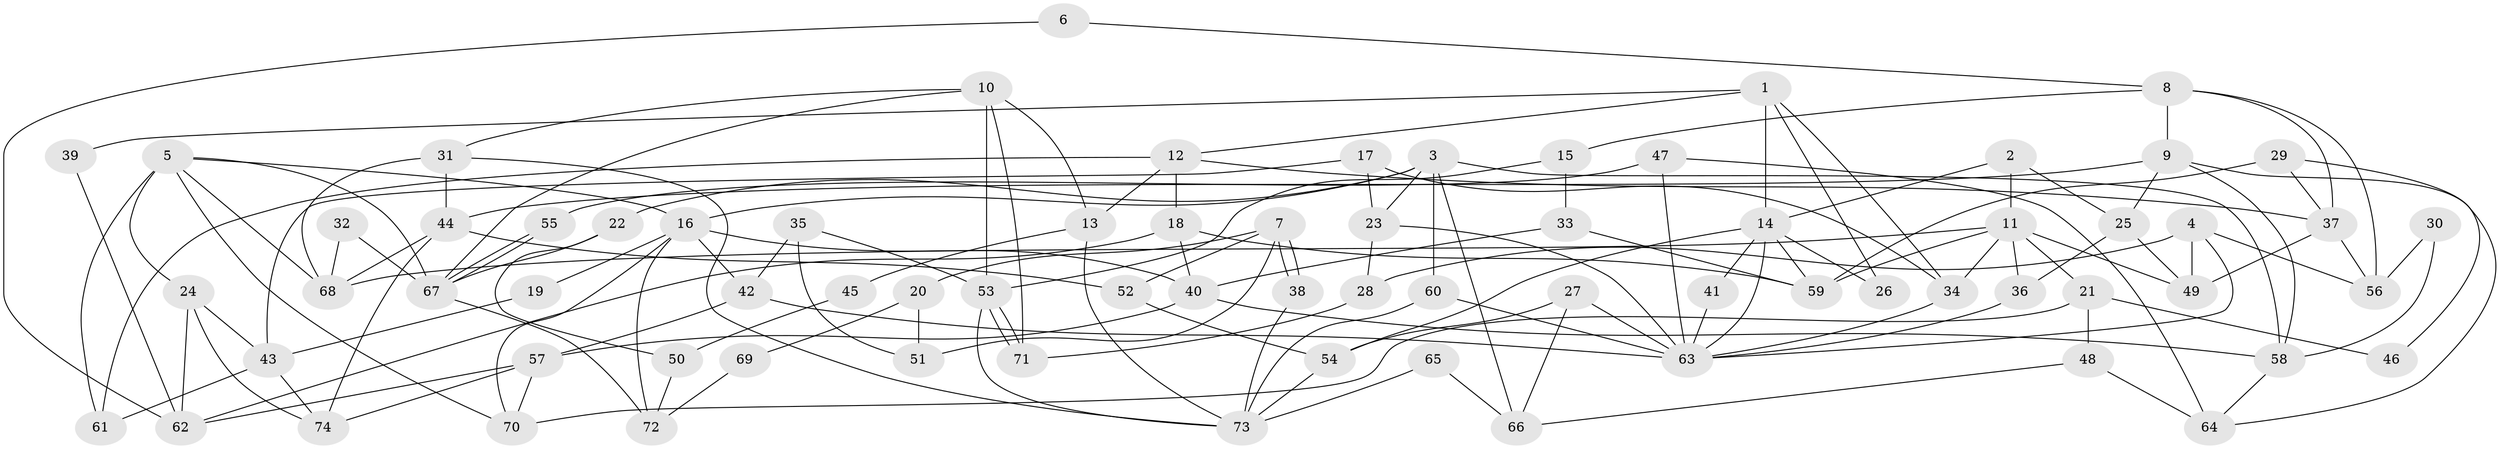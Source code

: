 // coarse degree distribution, {4: 0.12903225806451613, 9: 0.0967741935483871, 6: 0.06451612903225806, 3: 0.25806451612903225, 7: 0.06451612903225806, 12: 0.06451612903225806, 5: 0.16129032258064516, 2: 0.16129032258064516}
// Generated by graph-tools (version 1.1) at 2025/51/03/04/25 22:51:07]
// undirected, 74 vertices, 148 edges
graph export_dot {
  node [color=gray90,style=filled];
  1;
  2;
  3;
  4;
  5;
  6;
  7;
  8;
  9;
  10;
  11;
  12;
  13;
  14;
  15;
  16;
  17;
  18;
  19;
  20;
  21;
  22;
  23;
  24;
  25;
  26;
  27;
  28;
  29;
  30;
  31;
  32;
  33;
  34;
  35;
  36;
  37;
  38;
  39;
  40;
  41;
  42;
  43;
  44;
  45;
  46;
  47;
  48;
  49;
  50;
  51;
  52;
  53;
  54;
  55;
  56;
  57;
  58;
  59;
  60;
  61;
  62;
  63;
  64;
  65;
  66;
  67;
  68;
  69;
  70;
  71;
  72;
  73;
  74;
  1 -- 12;
  1 -- 14;
  1 -- 26;
  1 -- 34;
  1 -- 39;
  2 -- 11;
  2 -- 14;
  2 -- 25;
  3 -- 23;
  3 -- 60;
  3 -- 16;
  3 -- 22;
  3 -- 58;
  3 -- 66;
  4 -- 49;
  4 -- 56;
  4 -- 28;
  4 -- 63;
  5 -- 70;
  5 -- 24;
  5 -- 16;
  5 -- 61;
  5 -- 67;
  5 -- 68;
  6 -- 8;
  6 -- 62;
  7 -- 38;
  7 -- 38;
  7 -- 52;
  7 -- 20;
  7 -- 51;
  8 -- 37;
  8 -- 15;
  8 -- 9;
  8 -- 56;
  9 -- 58;
  9 -- 25;
  9 -- 44;
  9 -- 64;
  10 -- 67;
  10 -- 31;
  10 -- 13;
  10 -- 53;
  10 -- 71;
  11 -- 34;
  11 -- 68;
  11 -- 21;
  11 -- 36;
  11 -- 49;
  11 -- 59;
  12 -- 61;
  12 -- 13;
  12 -- 18;
  12 -- 37;
  13 -- 73;
  13 -- 45;
  14 -- 59;
  14 -- 63;
  14 -- 26;
  14 -- 41;
  14 -- 54;
  15 -- 33;
  15 -- 53;
  16 -- 19;
  16 -- 40;
  16 -- 42;
  16 -- 70;
  16 -- 72;
  17 -- 23;
  17 -- 34;
  17 -- 43;
  18 -- 62;
  18 -- 40;
  18 -- 59;
  19 -- 43;
  20 -- 51;
  20 -- 69;
  21 -- 70;
  21 -- 46;
  21 -- 48;
  22 -- 67;
  22 -- 50;
  23 -- 63;
  23 -- 28;
  24 -- 43;
  24 -- 74;
  24 -- 62;
  25 -- 36;
  25 -- 49;
  27 -- 66;
  27 -- 63;
  27 -- 54;
  28 -- 71;
  29 -- 37;
  29 -- 59;
  29 -- 46;
  30 -- 56;
  30 -- 58;
  31 -- 68;
  31 -- 73;
  31 -- 44;
  32 -- 68;
  32 -- 67;
  33 -- 40;
  33 -- 59;
  34 -- 63;
  35 -- 42;
  35 -- 53;
  35 -- 51;
  36 -- 63;
  37 -- 49;
  37 -- 56;
  38 -- 73;
  39 -- 62;
  40 -- 57;
  40 -- 58;
  41 -- 63;
  42 -- 63;
  42 -- 57;
  43 -- 74;
  43 -- 61;
  44 -- 52;
  44 -- 68;
  44 -- 74;
  45 -- 50;
  47 -- 64;
  47 -- 63;
  47 -- 55;
  48 -- 64;
  48 -- 66;
  50 -- 72;
  52 -- 54;
  53 -- 71;
  53 -- 71;
  53 -- 73;
  54 -- 73;
  55 -- 67;
  55 -- 67;
  57 -- 62;
  57 -- 70;
  57 -- 74;
  58 -- 64;
  60 -- 63;
  60 -- 73;
  65 -- 66;
  65 -- 73;
  67 -- 72;
  69 -- 72;
}
